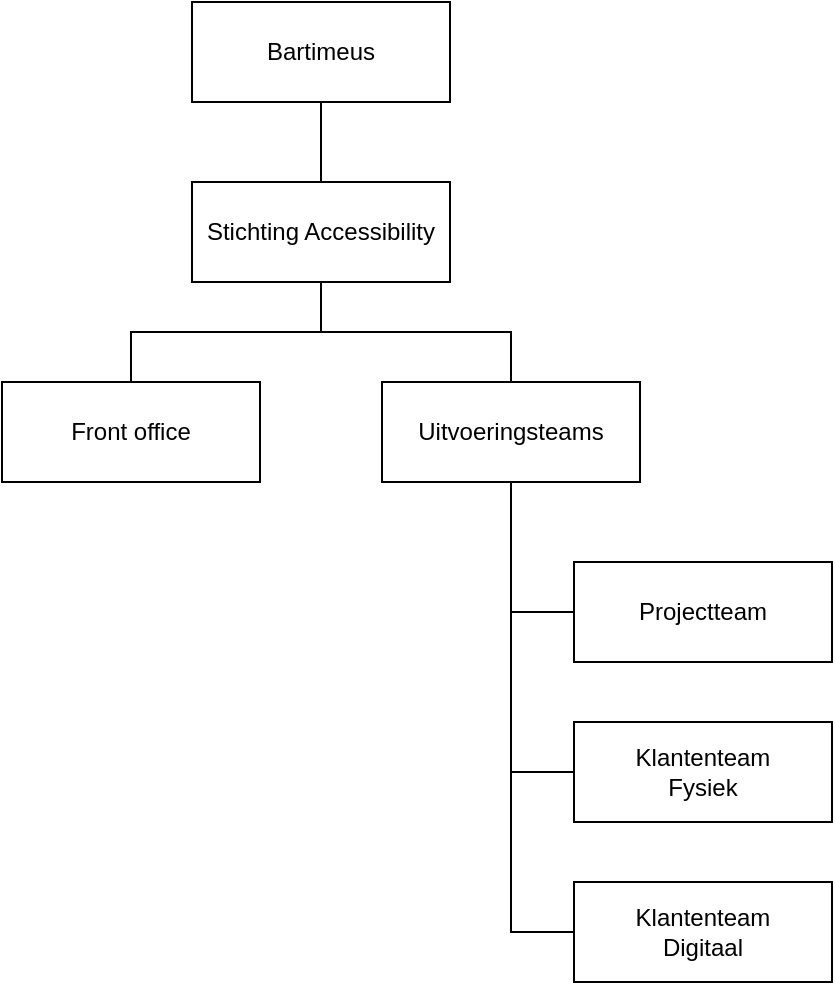 <mxfile version="17.4.0" type="device"><diagram id="SgtutlwvroSSP8AUzavs" name="Page-1"><mxGraphModel dx="1422" dy="780" grid="1" gridSize="10" guides="1" tooltips="1" connect="1" arrows="1" fold="1" page="1" pageScale="1" pageWidth="827" pageHeight="1169" math="0" shadow="0"><root><mxCell id="0"/><mxCell id="1" parent="0"/><mxCell id="WkhzsGtq6aorWGt_GafA-5" style="edgeStyle=orthogonalEdgeStyle;rounded=0;orthogonalLoop=1;jettySize=auto;html=1;endArrow=none;endFill=0;" edge="1" parent="1" source="WkhzsGtq6aorWGt_GafA-1" target="WkhzsGtq6aorWGt_GafA-2"><mxGeometry relative="1" as="geometry"/></mxCell><mxCell id="WkhzsGtq6aorWGt_GafA-1" value="Bartimeus" style="rounded=0;whiteSpace=wrap;html=1;" vertex="1" parent="1"><mxGeometry x="349" y="80" width="129" height="50" as="geometry"/></mxCell><mxCell id="WkhzsGtq6aorWGt_GafA-8" style="edgeStyle=orthogonalEdgeStyle;rounded=0;orthogonalLoop=1;jettySize=auto;html=1;endArrow=none;endFill=0;" edge="1" parent="1" source="WkhzsGtq6aorWGt_GafA-2" target="WkhzsGtq6aorWGt_GafA-7"><mxGeometry relative="1" as="geometry"/></mxCell><mxCell id="WkhzsGtq6aorWGt_GafA-9" style="edgeStyle=orthogonalEdgeStyle;rounded=0;orthogonalLoop=1;jettySize=auto;html=1;endArrow=none;endFill=0;" edge="1" parent="1" source="WkhzsGtq6aorWGt_GafA-2" target="WkhzsGtq6aorWGt_GafA-6"><mxGeometry relative="1" as="geometry"/></mxCell><mxCell id="WkhzsGtq6aorWGt_GafA-2" value="Stichting Accessibility" style="rounded=0;whiteSpace=wrap;html=1;" vertex="1" parent="1"><mxGeometry x="349" y="170" width="129" height="50" as="geometry"/></mxCell><mxCell id="WkhzsGtq6aorWGt_GafA-6" value="Front office" style="rounded=0;whiteSpace=wrap;html=1;" vertex="1" parent="1"><mxGeometry x="254" y="270" width="129" height="50" as="geometry"/></mxCell><mxCell id="WkhzsGtq6aorWGt_GafA-13" style="edgeStyle=orthogonalEdgeStyle;rounded=0;orthogonalLoop=1;jettySize=auto;html=1;endArrow=none;endFill=0;" edge="1" parent="1" source="WkhzsGtq6aorWGt_GafA-7" target="WkhzsGtq6aorWGt_GafA-10"><mxGeometry relative="1" as="geometry"><Array as="points"><mxPoint x="509" y="385"/></Array></mxGeometry></mxCell><mxCell id="WkhzsGtq6aorWGt_GafA-14" style="edgeStyle=orthogonalEdgeStyle;rounded=0;orthogonalLoop=1;jettySize=auto;html=1;endArrow=none;endFill=0;" edge="1" parent="1" source="WkhzsGtq6aorWGt_GafA-7" target="WkhzsGtq6aorWGt_GafA-11"><mxGeometry relative="1" as="geometry"><Array as="points"><mxPoint x="509" y="465"/></Array></mxGeometry></mxCell><mxCell id="WkhzsGtq6aorWGt_GafA-15" style="edgeStyle=orthogonalEdgeStyle;rounded=0;orthogonalLoop=1;jettySize=auto;html=1;endArrow=none;endFill=0;" edge="1" parent="1" source="WkhzsGtq6aorWGt_GafA-7" target="WkhzsGtq6aorWGt_GafA-12"><mxGeometry relative="1" as="geometry"><Array as="points"><mxPoint x="509" y="545"/></Array></mxGeometry></mxCell><mxCell id="WkhzsGtq6aorWGt_GafA-7" value="Uitvoeringsteams" style="rounded=0;whiteSpace=wrap;html=1;" vertex="1" parent="1"><mxGeometry x="444" y="270" width="129" height="50" as="geometry"/></mxCell><mxCell id="WkhzsGtq6aorWGt_GafA-10" value="Projectteam" style="rounded=0;whiteSpace=wrap;html=1;" vertex="1" parent="1"><mxGeometry x="540" y="360" width="129" height="50" as="geometry"/></mxCell><mxCell id="WkhzsGtq6aorWGt_GafA-11" value="Klantenteam&lt;br&gt;Fysiek" style="rounded=0;whiteSpace=wrap;html=1;" vertex="1" parent="1"><mxGeometry x="540" y="440" width="129" height="50" as="geometry"/></mxCell><mxCell id="WkhzsGtq6aorWGt_GafA-12" value="&lt;div&gt;Klantenteam&lt;/div&gt;&lt;div&gt;Digitaal&lt;br&gt;&lt;/div&gt;" style="rounded=0;whiteSpace=wrap;html=1;" vertex="1" parent="1"><mxGeometry x="540" y="520" width="129" height="50" as="geometry"/></mxCell></root></mxGraphModel></diagram></mxfile>